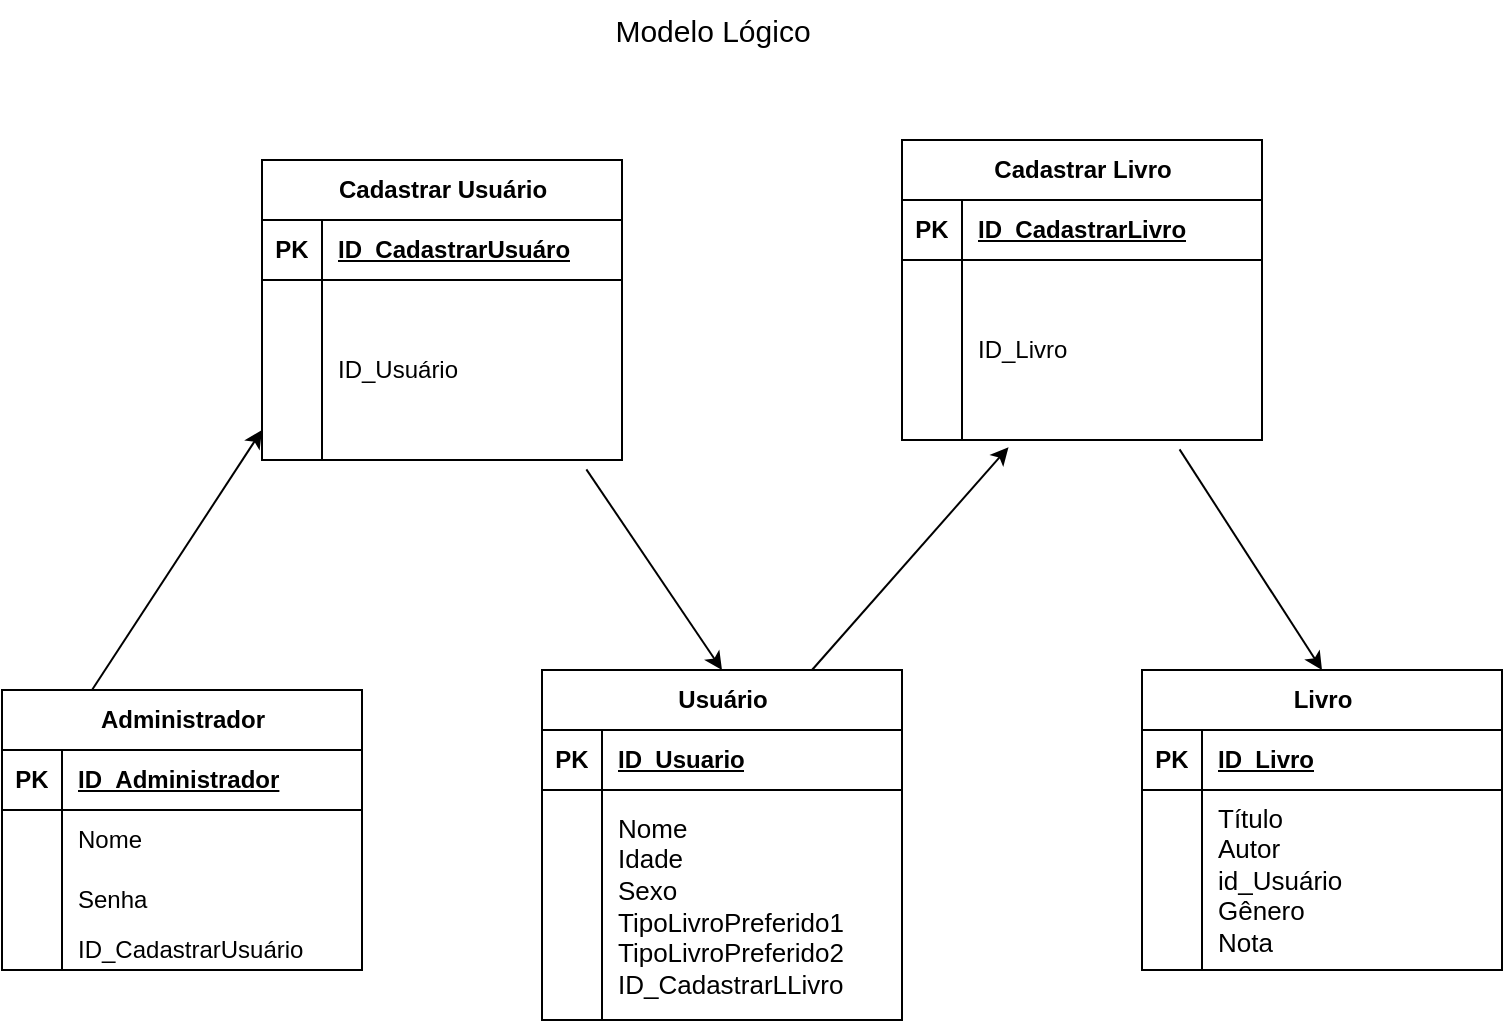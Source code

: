 <mxfile version="22.1.4" type="google">
  <diagram name="Página-1" id="4jbpNFMQfnZIq2A7kH-5">
    <mxGraphModel grid="1" page="1" gridSize="10" guides="1" tooltips="1" connect="1" arrows="1" fold="1" pageScale="1" pageWidth="827" pageHeight="1169" math="0" shadow="0">
      <root>
        <mxCell id="0" />
        <mxCell id="1" parent="0" />
        <mxCell id="xbHBz-gkYJGFD2pJ31Am-1" value="&lt;font style=&quot;font-size: 15px;&quot;&gt;Modelo Lógico&lt;/font&gt;" style="text;html=1;align=center;verticalAlign=middle;resizable=0;points=[];autosize=1;strokeColor=none;fillColor=none;" vertex="1" parent="1">
          <mxGeometry x="325" y="20" width="120" height="30" as="geometry" />
        </mxCell>
        <mxCell id="xbHBz-gkYJGFD2pJ31Am-72" value="Usuário" style="shape=table;startSize=30;container=1;collapsible=1;childLayout=tableLayout;fixedRows=1;rowLines=0;fontStyle=1;align=center;resizeLast=1;html=1;" vertex="1" parent="1">
          <mxGeometry x="300" y="355" width="180" height="175" as="geometry" />
        </mxCell>
        <mxCell id="xbHBz-gkYJGFD2pJ31Am-73" value="" style="shape=tableRow;horizontal=0;startSize=0;swimlaneHead=0;swimlaneBody=0;fillColor=none;collapsible=0;dropTarget=0;points=[[0,0.5],[1,0.5]];portConstraint=eastwest;top=0;left=0;right=0;bottom=1;" vertex="1" parent="xbHBz-gkYJGFD2pJ31Am-72">
          <mxGeometry y="30" width="180" height="30" as="geometry" />
        </mxCell>
        <mxCell id="xbHBz-gkYJGFD2pJ31Am-74" value="PK" style="shape=partialRectangle;connectable=0;fillColor=none;top=0;left=0;bottom=0;right=0;fontStyle=1;overflow=hidden;whiteSpace=wrap;html=1;" vertex="1" parent="xbHBz-gkYJGFD2pJ31Am-73">
          <mxGeometry width="30" height="30" as="geometry">
            <mxRectangle width="30" height="30" as="alternateBounds" />
          </mxGeometry>
        </mxCell>
        <mxCell id="xbHBz-gkYJGFD2pJ31Am-75" value="ID_Usuario" style="shape=partialRectangle;connectable=0;fillColor=none;top=0;left=0;bottom=0;right=0;align=left;spacingLeft=6;fontStyle=5;overflow=hidden;whiteSpace=wrap;html=1;" vertex="1" parent="xbHBz-gkYJGFD2pJ31Am-73">
          <mxGeometry x="30" width="150" height="30" as="geometry">
            <mxRectangle width="150" height="30" as="alternateBounds" />
          </mxGeometry>
        </mxCell>
        <mxCell id="xbHBz-gkYJGFD2pJ31Am-76" value="" style="shape=tableRow;horizontal=0;startSize=0;swimlaneHead=0;swimlaneBody=0;fillColor=none;collapsible=0;dropTarget=0;points=[[0,0.5],[1,0.5]];portConstraint=eastwest;top=0;left=0;right=0;bottom=0;" vertex="1" parent="xbHBz-gkYJGFD2pJ31Am-72">
          <mxGeometry y="60" width="180" height="115" as="geometry" />
        </mxCell>
        <mxCell id="xbHBz-gkYJGFD2pJ31Am-77" value="" style="shape=partialRectangle;connectable=0;fillColor=none;top=0;left=0;bottom=0;right=0;editable=1;overflow=hidden;whiteSpace=wrap;html=1;" vertex="1" parent="xbHBz-gkYJGFD2pJ31Am-76">
          <mxGeometry width="30" height="115" as="geometry">
            <mxRectangle width="30" height="115" as="alternateBounds" />
          </mxGeometry>
        </mxCell>
        <mxCell id="xbHBz-gkYJGFD2pJ31Am-78" value="&lt;font style=&quot;font-size: 13px;&quot;&gt;Nome&lt;br&gt;Idade&lt;br&gt;Sexo&lt;br&gt;TipoLivroPreferido1&lt;br&gt;TipoLivroPreferido2&lt;br&gt;ID_CadastrarLLivro&lt;br&gt;&lt;/font&gt;" style="shape=partialRectangle;connectable=0;fillColor=none;top=0;left=0;bottom=0;right=0;align=left;spacingLeft=6;overflow=hidden;whiteSpace=wrap;html=1;" vertex="1" parent="xbHBz-gkYJGFD2pJ31Am-76">
          <mxGeometry x="30" width="150" height="115" as="geometry">
            <mxRectangle width="150" height="115" as="alternateBounds" />
          </mxGeometry>
        </mxCell>
        <mxCell id="xbHBz-gkYJGFD2pJ31Am-95" value="Livro" style="shape=table;startSize=30;container=1;collapsible=1;childLayout=tableLayout;fixedRows=1;rowLines=0;fontStyle=1;align=center;resizeLast=1;html=1;" vertex="1" parent="1">
          <mxGeometry x="600" y="355" width="180" height="150" as="geometry" />
        </mxCell>
        <mxCell id="xbHBz-gkYJGFD2pJ31Am-96" value="" style="shape=tableRow;horizontal=0;startSize=0;swimlaneHead=0;swimlaneBody=0;fillColor=none;collapsible=0;dropTarget=0;points=[[0,0.5],[1,0.5]];portConstraint=eastwest;top=0;left=0;right=0;bottom=1;" vertex="1" parent="xbHBz-gkYJGFD2pJ31Am-95">
          <mxGeometry y="30" width="180" height="30" as="geometry" />
        </mxCell>
        <mxCell id="xbHBz-gkYJGFD2pJ31Am-97" value="PK" style="shape=partialRectangle;connectable=0;fillColor=none;top=0;left=0;bottom=0;right=0;fontStyle=1;overflow=hidden;whiteSpace=wrap;html=1;" vertex="1" parent="xbHBz-gkYJGFD2pJ31Am-96">
          <mxGeometry width="30" height="30" as="geometry">
            <mxRectangle width="30" height="30" as="alternateBounds" />
          </mxGeometry>
        </mxCell>
        <mxCell id="xbHBz-gkYJGFD2pJ31Am-98" value="ID_Livro" style="shape=partialRectangle;connectable=0;fillColor=none;top=0;left=0;bottom=0;right=0;align=left;spacingLeft=6;fontStyle=5;overflow=hidden;whiteSpace=wrap;html=1;" vertex="1" parent="xbHBz-gkYJGFD2pJ31Am-96">
          <mxGeometry x="30" width="150" height="30" as="geometry">
            <mxRectangle width="150" height="30" as="alternateBounds" />
          </mxGeometry>
        </mxCell>
        <mxCell id="xbHBz-gkYJGFD2pJ31Am-99" value="" style="shape=tableRow;horizontal=0;startSize=0;swimlaneHead=0;swimlaneBody=0;fillColor=none;collapsible=0;dropTarget=0;points=[[0,0.5],[1,0.5]];portConstraint=eastwest;top=0;left=0;right=0;bottom=0;" vertex="1" parent="xbHBz-gkYJGFD2pJ31Am-95">
          <mxGeometry y="60" width="180" height="90" as="geometry" />
        </mxCell>
        <mxCell id="xbHBz-gkYJGFD2pJ31Am-100" value="" style="shape=partialRectangle;connectable=0;fillColor=none;top=0;left=0;bottom=0;right=0;editable=1;overflow=hidden;whiteSpace=wrap;html=1;" vertex="1" parent="xbHBz-gkYJGFD2pJ31Am-99">
          <mxGeometry width="30" height="90" as="geometry">
            <mxRectangle width="30" height="90" as="alternateBounds" />
          </mxGeometry>
        </mxCell>
        <mxCell id="xbHBz-gkYJGFD2pJ31Am-101" value="&lt;font style=&quot;font-size: 13px;&quot;&gt;Título&lt;br&gt;Autor&lt;br&gt;id_Usuário&lt;br&gt;Gênero&lt;br&gt;Nota&lt;/font&gt;" style="shape=partialRectangle;connectable=0;fillColor=none;top=0;left=0;bottom=0;right=0;align=left;spacingLeft=6;overflow=hidden;whiteSpace=wrap;html=1;" vertex="1" parent="xbHBz-gkYJGFD2pJ31Am-99">
          <mxGeometry x="30" width="150" height="90" as="geometry">
            <mxRectangle width="150" height="90" as="alternateBounds" />
          </mxGeometry>
        </mxCell>
        <mxCell id="xbHBz-gkYJGFD2pJ31Am-102" value="Administrador" style="shape=table;startSize=30;container=1;collapsible=1;childLayout=tableLayout;fixedRows=1;rowLines=0;fontStyle=1;align=center;resizeLast=1;html=1;" vertex="1" parent="1">
          <mxGeometry x="30" y="365" width="180" height="140" as="geometry" />
        </mxCell>
        <mxCell id="xbHBz-gkYJGFD2pJ31Am-103" value="" style="shape=tableRow;horizontal=0;startSize=0;swimlaneHead=0;swimlaneBody=0;fillColor=none;collapsible=0;dropTarget=0;points=[[0,0.5],[1,0.5]];portConstraint=eastwest;top=0;left=0;right=0;bottom=1;" vertex="1" parent="xbHBz-gkYJGFD2pJ31Am-102">
          <mxGeometry y="30" width="180" height="30" as="geometry" />
        </mxCell>
        <mxCell id="xbHBz-gkYJGFD2pJ31Am-104" value="PK" style="shape=partialRectangle;connectable=0;fillColor=none;top=0;left=0;bottom=0;right=0;fontStyle=1;overflow=hidden;whiteSpace=wrap;html=1;" vertex="1" parent="xbHBz-gkYJGFD2pJ31Am-103">
          <mxGeometry width="30" height="30" as="geometry">
            <mxRectangle width="30" height="30" as="alternateBounds" />
          </mxGeometry>
        </mxCell>
        <mxCell id="xbHBz-gkYJGFD2pJ31Am-105" value="ID_Administrador" style="shape=partialRectangle;connectable=0;fillColor=none;top=0;left=0;bottom=0;right=0;align=left;spacingLeft=6;fontStyle=5;overflow=hidden;whiteSpace=wrap;html=1;" vertex="1" parent="xbHBz-gkYJGFD2pJ31Am-103">
          <mxGeometry x="30" width="150" height="30" as="geometry">
            <mxRectangle width="150" height="30" as="alternateBounds" />
          </mxGeometry>
        </mxCell>
        <mxCell id="xbHBz-gkYJGFD2pJ31Am-106" value="" style="shape=tableRow;horizontal=0;startSize=0;swimlaneHead=0;swimlaneBody=0;fillColor=none;collapsible=0;dropTarget=0;points=[[0,0.5],[1,0.5]];portConstraint=eastwest;top=0;left=0;right=0;bottom=0;" vertex="1" parent="xbHBz-gkYJGFD2pJ31Am-102">
          <mxGeometry y="60" width="180" height="30" as="geometry" />
        </mxCell>
        <mxCell id="xbHBz-gkYJGFD2pJ31Am-107" value="" style="shape=partialRectangle;connectable=0;fillColor=none;top=0;left=0;bottom=0;right=0;editable=1;overflow=hidden;whiteSpace=wrap;html=1;" vertex="1" parent="xbHBz-gkYJGFD2pJ31Am-106">
          <mxGeometry width="30" height="30" as="geometry">
            <mxRectangle width="30" height="30" as="alternateBounds" />
          </mxGeometry>
        </mxCell>
        <mxCell id="xbHBz-gkYJGFD2pJ31Am-108" value="Nome" style="shape=partialRectangle;connectable=0;fillColor=none;top=0;left=0;bottom=0;right=0;align=left;spacingLeft=6;overflow=hidden;whiteSpace=wrap;html=1;" vertex="1" parent="xbHBz-gkYJGFD2pJ31Am-106">
          <mxGeometry x="30" width="150" height="30" as="geometry">
            <mxRectangle width="150" height="30" as="alternateBounds" />
          </mxGeometry>
        </mxCell>
        <mxCell id="xbHBz-gkYJGFD2pJ31Am-109" value="" style="shape=tableRow;horizontal=0;startSize=0;swimlaneHead=0;swimlaneBody=0;fillColor=none;collapsible=0;dropTarget=0;points=[[0,0.5],[1,0.5]];portConstraint=eastwest;top=0;left=0;right=0;bottom=0;" vertex="1" parent="xbHBz-gkYJGFD2pJ31Am-102">
          <mxGeometry y="90" width="180" height="30" as="geometry" />
        </mxCell>
        <mxCell id="xbHBz-gkYJGFD2pJ31Am-110" value="" style="shape=partialRectangle;connectable=0;fillColor=none;top=0;left=0;bottom=0;right=0;editable=1;overflow=hidden;whiteSpace=wrap;html=1;" vertex="1" parent="xbHBz-gkYJGFD2pJ31Am-109">
          <mxGeometry width="30" height="30" as="geometry">
            <mxRectangle width="30" height="30" as="alternateBounds" />
          </mxGeometry>
        </mxCell>
        <mxCell id="xbHBz-gkYJGFD2pJ31Am-111" value="Senha" style="shape=partialRectangle;connectable=0;fillColor=none;top=0;left=0;bottom=0;right=0;align=left;spacingLeft=6;overflow=hidden;whiteSpace=wrap;html=1;" vertex="1" parent="xbHBz-gkYJGFD2pJ31Am-109">
          <mxGeometry x="30" width="150" height="30" as="geometry">
            <mxRectangle width="150" height="30" as="alternateBounds" />
          </mxGeometry>
        </mxCell>
        <mxCell id="xbHBz-gkYJGFD2pJ31Am-112" value="" style="shape=tableRow;horizontal=0;startSize=0;swimlaneHead=0;swimlaneBody=0;fillColor=none;collapsible=0;dropTarget=0;points=[[0,0.5],[1,0.5]];portConstraint=eastwest;top=0;left=0;right=0;bottom=0;" vertex="1" parent="xbHBz-gkYJGFD2pJ31Am-102">
          <mxGeometry y="120" width="180" height="20" as="geometry" />
        </mxCell>
        <mxCell id="xbHBz-gkYJGFD2pJ31Am-113" value="" style="shape=partialRectangle;connectable=0;fillColor=none;top=0;left=0;bottom=0;right=0;editable=1;overflow=hidden;whiteSpace=wrap;html=1;" vertex="1" parent="xbHBz-gkYJGFD2pJ31Am-112">
          <mxGeometry width="30" height="20" as="geometry">
            <mxRectangle width="30" height="20" as="alternateBounds" />
          </mxGeometry>
        </mxCell>
        <mxCell id="xbHBz-gkYJGFD2pJ31Am-114" value="ID_CadastrarUsuário" style="shape=partialRectangle;connectable=0;fillColor=none;top=0;left=0;bottom=0;right=0;align=left;spacingLeft=6;overflow=hidden;whiteSpace=wrap;html=1;" vertex="1" parent="xbHBz-gkYJGFD2pJ31Am-112">
          <mxGeometry x="30" width="150" height="20" as="geometry">
            <mxRectangle width="150" height="20" as="alternateBounds" />
          </mxGeometry>
        </mxCell>
        <mxCell id="xbHBz-gkYJGFD2pJ31Am-128" value="Cadastrar Usuário" style="shape=table;startSize=30;container=1;collapsible=1;childLayout=tableLayout;fixedRows=1;rowLines=0;fontStyle=1;align=center;resizeLast=1;html=1;" vertex="1" parent="1">
          <mxGeometry x="160" y="100" width="180" height="150" as="geometry" />
        </mxCell>
        <mxCell id="xbHBz-gkYJGFD2pJ31Am-129" value="" style="shape=tableRow;horizontal=0;startSize=0;swimlaneHead=0;swimlaneBody=0;fillColor=none;collapsible=0;dropTarget=0;points=[[0,0.5],[1,0.5]];portConstraint=eastwest;top=0;left=0;right=0;bottom=1;" vertex="1" parent="xbHBz-gkYJGFD2pJ31Am-128">
          <mxGeometry y="30" width="180" height="30" as="geometry" />
        </mxCell>
        <mxCell id="xbHBz-gkYJGFD2pJ31Am-130" value="PK" style="shape=partialRectangle;connectable=0;fillColor=none;top=0;left=0;bottom=0;right=0;fontStyle=1;overflow=hidden;whiteSpace=wrap;html=1;" vertex="1" parent="xbHBz-gkYJGFD2pJ31Am-129">
          <mxGeometry width="30" height="30" as="geometry">
            <mxRectangle width="30" height="30" as="alternateBounds" />
          </mxGeometry>
        </mxCell>
        <mxCell id="xbHBz-gkYJGFD2pJ31Am-131" value="ID_CadastrarUsuáro" style="shape=partialRectangle;connectable=0;fillColor=none;top=0;left=0;bottom=0;right=0;align=left;spacingLeft=6;fontStyle=5;overflow=hidden;whiteSpace=wrap;html=1;" vertex="1" parent="xbHBz-gkYJGFD2pJ31Am-129">
          <mxGeometry x="30" width="150" height="30" as="geometry">
            <mxRectangle width="150" height="30" as="alternateBounds" />
          </mxGeometry>
        </mxCell>
        <mxCell id="xbHBz-gkYJGFD2pJ31Am-132" value="" style="shape=tableRow;horizontal=0;startSize=0;swimlaneHead=0;swimlaneBody=0;fillColor=none;collapsible=0;dropTarget=0;points=[[0,0.5],[1,0.5]];portConstraint=eastwest;top=0;left=0;right=0;bottom=0;" vertex="1" parent="xbHBz-gkYJGFD2pJ31Am-128">
          <mxGeometry y="60" width="180" height="30" as="geometry" />
        </mxCell>
        <mxCell id="xbHBz-gkYJGFD2pJ31Am-133" value="" style="shape=partialRectangle;connectable=0;fillColor=none;top=0;left=0;bottom=0;right=0;editable=1;overflow=hidden;whiteSpace=wrap;html=1;" vertex="1" parent="xbHBz-gkYJGFD2pJ31Am-132">
          <mxGeometry width="30" height="30" as="geometry">
            <mxRectangle width="30" height="30" as="alternateBounds" />
          </mxGeometry>
        </mxCell>
        <mxCell id="xbHBz-gkYJGFD2pJ31Am-134" value="" style="shape=partialRectangle;connectable=0;fillColor=none;top=0;left=0;bottom=0;right=0;align=left;spacingLeft=6;overflow=hidden;whiteSpace=wrap;html=1;" vertex="1" parent="xbHBz-gkYJGFD2pJ31Am-132">
          <mxGeometry x="30" width="150" height="30" as="geometry">
            <mxRectangle width="150" height="30" as="alternateBounds" />
          </mxGeometry>
        </mxCell>
        <mxCell id="xbHBz-gkYJGFD2pJ31Am-135" value="" style="shape=tableRow;horizontal=0;startSize=0;swimlaneHead=0;swimlaneBody=0;fillColor=none;collapsible=0;dropTarget=0;points=[[0,0.5],[1,0.5]];portConstraint=eastwest;top=0;left=0;right=0;bottom=0;" vertex="1" parent="xbHBz-gkYJGFD2pJ31Am-128">
          <mxGeometry y="90" width="180" height="30" as="geometry" />
        </mxCell>
        <mxCell id="xbHBz-gkYJGFD2pJ31Am-136" value="" style="shape=partialRectangle;connectable=0;fillColor=none;top=0;left=0;bottom=0;right=0;editable=1;overflow=hidden;whiteSpace=wrap;html=1;" vertex="1" parent="xbHBz-gkYJGFD2pJ31Am-135">
          <mxGeometry width="30" height="30" as="geometry">
            <mxRectangle width="30" height="30" as="alternateBounds" />
          </mxGeometry>
        </mxCell>
        <mxCell id="xbHBz-gkYJGFD2pJ31Am-137" value="ID_Usuário" style="shape=partialRectangle;connectable=0;fillColor=none;top=0;left=0;bottom=0;right=0;align=left;spacingLeft=6;overflow=hidden;whiteSpace=wrap;html=1;" vertex="1" parent="xbHBz-gkYJGFD2pJ31Am-135">
          <mxGeometry x="30" width="150" height="30" as="geometry">
            <mxRectangle width="150" height="30" as="alternateBounds" />
          </mxGeometry>
        </mxCell>
        <mxCell id="xbHBz-gkYJGFD2pJ31Am-138" value="" style="shape=tableRow;horizontal=0;startSize=0;swimlaneHead=0;swimlaneBody=0;fillColor=none;collapsible=0;dropTarget=0;points=[[0,0.5],[1,0.5]];portConstraint=eastwest;top=0;left=0;right=0;bottom=0;" vertex="1" parent="xbHBz-gkYJGFD2pJ31Am-128">
          <mxGeometry y="120" width="180" height="30" as="geometry" />
        </mxCell>
        <mxCell id="xbHBz-gkYJGFD2pJ31Am-139" value="" style="shape=partialRectangle;connectable=0;fillColor=none;top=0;left=0;bottom=0;right=0;editable=1;overflow=hidden;whiteSpace=wrap;html=1;" vertex="1" parent="xbHBz-gkYJGFD2pJ31Am-138">
          <mxGeometry width="30" height="30" as="geometry">
            <mxRectangle width="30" height="30" as="alternateBounds" />
          </mxGeometry>
        </mxCell>
        <mxCell id="xbHBz-gkYJGFD2pJ31Am-140" value="" style="shape=partialRectangle;connectable=0;fillColor=none;top=0;left=0;bottom=0;right=0;align=left;spacingLeft=6;overflow=hidden;whiteSpace=wrap;html=1;" vertex="1" parent="xbHBz-gkYJGFD2pJ31Am-138">
          <mxGeometry x="30" width="150" height="30" as="geometry">
            <mxRectangle width="150" height="30" as="alternateBounds" />
          </mxGeometry>
        </mxCell>
        <mxCell id="xbHBz-gkYJGFD2pJ31Am-141" value="Cadastrar Livro" style="shape=table;startSize=30;container=1;collapsible=1;childLayout=tableLayout;fixedRows=1;rowLines=0;fontStyle=1;align=center;resizeLast=1;html=1;" vertex="1" parent="1">
          <mxGeometry x="480" y="90" width="180" height="150" as="geometry" />
        </mxCell>
        <mxCell id="xbHBz-gkYJGFD2pJ31Am-142" value="" style="shape=tableRow;horizontal=0;startSize=0;swimlaneHead=0;swimlaneBody=0;fillColor=none;collapsible=0;dropTarget=0;points=[[0,0.5],[1,0.5]];portConstraint=eastwest;top=0;left=0;right=0;bottom=1;" vertex="1" parent="xbHBz-gkYJGFD2pJ31Am-141">
          <mxGeometry y="30" width="180" height="30" as="geometry" />
        </mxCell>
        <mxCell id="xbHBz-gkYJGFD2pJ31Am-143" value="PK" style="shape=partialRectangle;connectable=0;fillColor=none;top=0;left=0;bottom=0;right=0;fontStyle=1;overflow=hidden;whiteSpace=wrap;html=1;" vertex="1" parent="xbHBz-gkYJGFD2pJ31Am-142">
          <mxGeometry width="30" height="30" as="geometry">
            <mxRectangle width="30" height="30" as="alternateBounds" />
          </mxGeometry>
        </mxCell>
        <mxCell id="xbHBz-gkYJGFD2pJ31Am-144" value="ID_CadastrarLivro" style="shape=partialRectangle;connectable=0;fillColor=none;top=0;left=0;bottom=0;right=0;align=left;spacingLeft=6;fontStyle=5;overflow=hidden;whiteSpace=wrap;html=1;" vertex="1" parent="xbHBz-gkYJGFD2pJ31Am-142">
          <mxGeometry x="30" width="150" height="30" as="geometry">
            <mxRectangle width="150" height="30" as="alternateBounds" />
          </mxGeometry>
        </mxCell>
        <mxCell id="xbHBz-gkYJGFD2pJ31Am-148" value="" style="shape=tableRow;horizontal=0;startSize=0;swimlaneHead=0;swimlaneBody=0;fillColor=none;collapsible=0;dropTarget=0;points=[[0,0.5],[1,0.5]];portConstraint=eastwest;top=0;left=0;right=0;bottom=0;" vertex="1" parent="xbHBz-gkYJGFD2pJ31Am-141">
          <mxGeometry y="60" width="180" height="30" as="geometry" />
        </mxCell>
        <mxCell id="xbHBz-gkYJGFD2pJ31Am-149" value="" style="shape=partialRectangle;connectable=0;fillColor=none;top=0;left=0;bottom=0;right=0;editable=1;overflow=hidden;whiteSpace=wrap;html=1;" vertex="1" parent="xbHBz-gkYJGFD2pJ31Am-148">
          <mxGeometry width="30" height="30" as="geometry">
            <mxRectangle width="30" height="30" as="alternateBounds" />
          </mxGeometry>
        </mxCell>
        <mxCell id="xbHBz-gkYJGFD2pJ31Am-150" value="" style="shape=partialRectangle;connectable=0;fillColor=none;top=0;left=0;bottom=0;right=0;align=left;spacingLeft=6;overflow=hidden;whiteSpace=wrap;html=1;" vertex="1" parent="xbHBz-gkYJGFD2pJ31Am-148">
          <mxGeometry x="30" width="150" height="30" as="geometry">
            <mxRectangle width="150" height="30" as="alternateBounds" />
          </mxGeometry>
        </mxCell>
        <mxCell id="xbHBz-gkYJGFD2pJ31Am-145" value="" style="shape=tableRow;horizontal=0;startSize=0;swimlaneHead=0;swimlaneBody=0;fillColor=none;collapsible=0;dropTarget=0;points=[[0,0.5],[1,0.5]];portConstraint=eastwest;top=0;left=0;right=0;bottom=0;" vertex="1" parent="xbHBz-gkYJGFD2pJ31Am-141">
          <mxGeometry y="90" width="180" height="30" as="geometry" />
        </mxCell>
        <mxCell id="xbHBz-gkYJGFD2pJ31Am-146" value="" style="shape=partialRectangle;connectable=0;fillColor=none;top=0;left=0;bottom=0;right=0;editable=1;overflow=hidden;whiteSpace=wrap;html=1;" vertex="1" parent="xbHBz-gkYJGFD2pJ31Am-145">
          <mxGeometry width="30" height="30" as="geometry">
            <mxRectangle width="30" height="30" as="alternateBounds" />
          </mxGeometry>
        </mxCell>
        <mxCell id="xbHBz-gkYJGFD2pJ31Am-147" value="ID_Livro" style="shape=partialRectangle;connectable=0;fillColor=none;top=0;left=0;bottom=0;right=0;align=left;spacingLeft=6;overflow=hidden;whiteSpace=wrap;html=1;" vertex="1" parent="xbHBz-gkYJGFD2pJ31Am-145">
          <mxGeometry x="30" width="150" height="30" as="geometry">
            <mxRectangle width="150" height="30" as="alternateBounds" />
          </mxGeometry>
        </mxCell>
        <mxCell id="xbHBz-gkYJGFD2pJ31Am-151" value="" style="shape=tableRow;horizontal=0;startSize=0;swimlaneHead=0;swimlaneBody=0;fillColor=none;collapsible=0;dropTarget=0;points=[[0,0.5],[1,0.5]];portConstraint=eastwest;top=0;left=0;right=0;bottom=0;" vertex="1" parent="xbHBz-gkYJGFD2pJ31Am-141">
          <mxGeometry y="120" width="180" height="30" as="geometry" />
        </mxCell>
        <mxCell id="xbHBz-gkYJGFD2pJ31Am-152" value="" style="shape=partialRectangle;connectable=0;fillColor=none;top=0;left=0;bottom=0;right=0;editable=1;overflow=hidden;whiteSpace=wrap;html=1;" vertex="1" parent="xbHBz-gkYJGFD2pJ31Am-151">
          <mxGeometry width="30" height="30" as="geometry">
            <mxRectangle width="30" height="30" as="alternateBounds" />
          </mxGeometry>
        </mxCell>
        <mxCell id="xbHBz-gkYJGFD2pJ31Am-153" value="" style="shape=partialRectangle;connectable=0;fillColor=none;top=0;left=0;bottom=0;right=0;align=left;spacingLeft=6;overflow=hidden;whiteSpace=wrap;html=1;" vertex="1" parent="xbHBz-gkYJGFD2pJ31Am-151">
          <mxGeometry x="30" width="150" height="30" as="geometry">
            <mxRectangle width="150" height="30" as="alternateBounds" />
          </mxGeometry>
        </mxCell>
        <mxCell id="xbHBz-gkYJGFD2pJ31Am-161" value="" style="endArrow=classic;html=1;rounded=0;entryX=0.5;entryY=0;entryDx=0;entryDy=0;exitX=0.901;exitY=1.156;exitDx=0;exitDy=0;exitPerimeter=0;" edge="1" parent="1" source="xbHBz-gkYJGFD2pJ31Am-138" target="xbHBz-gkYJGFD2pJ31Am-72">
          <mxGeometry width="50" height="50" relative="1" as="geometry">
            <mxPoint x="350" y="290" as="sourcePoint" />
            <mxPoint x="400" y="240" as="targetPoint" />
          </mxGeometry>
        </mxCell>
        <mxCell id="xbHBz-gkYJGFD2pJ31Am-162" value="" style="endArrow=classic;html=1;rounded=0;entryX=0.296;entryY=1.119;entryDx=0;entryDy=0;entryPerimeter=0;exitX=0.75;exitY=0;exitDx=0;exitDy=0;" edge="1" parent="1" source="xbHBz-gkYJGFD2pJ31Am-72" target="xbHBz-gkYJGFD2pJ31Am-151">
          <mxGeometry width="50" height="50" relative="1" as="geometry">
            <mxPoint x="450" y="360" as="sourcePoint" />
            <mxPoint x="500" y="310" as="targetPoint" />
          </mxGeometry>
        </mxCell>
        <mxCell id="xbHBz-gkYJGFD2pJ31Am-163" value="" style="endArrow=classic;html=1;rounded=0;entryX=0.5;entryY=0;entryDx=0;entryDy=0;exitX=0.771;exitY=1.156;exitDx=0;exitDy=0;exitPerimeter=0;" edge="1" parent="1" source="xbHBz-gkYJGFD2pJ31Am-151" target="xbHBz-gkYJGFD2pJ31Am-95">
          <mxGeometry width="50" height="50" relative="1" as="geometry">
            <mxPoint x="630" y="310" as="sourcePoint" />
            <mxPoint x="680" y="260" as="targetPoint" />
          </mxGeometry>
        </mxCell>
        <mxCell id="xbHBz-gkYJGFD2pJ31Am-182" value="" style="endArrow=classic;html=1;rounded=0;exitX=0.25;exitY=0;exitDx=0;exitDy=0;entryX=0;entryY=0.5;entryDx=0;entryDy=0;" edge="1" parent="1" source="xbHBz-gkYJGFD2pJ31Am-102" target="xbHBz-gkYJGFD2pJ31Am-138">
          <mxGeometry width="50" height="50" relative="1" as="geometry">
            <mxPoint x="120" y="350" as="sourcePoint" />
            <mxPoint x="170" y="300" as="targetPoint" />
          </mxGeometry>
        </mxCell>
      </root>
    </mxGraphModel>
  </diagram>
</mxfile>
